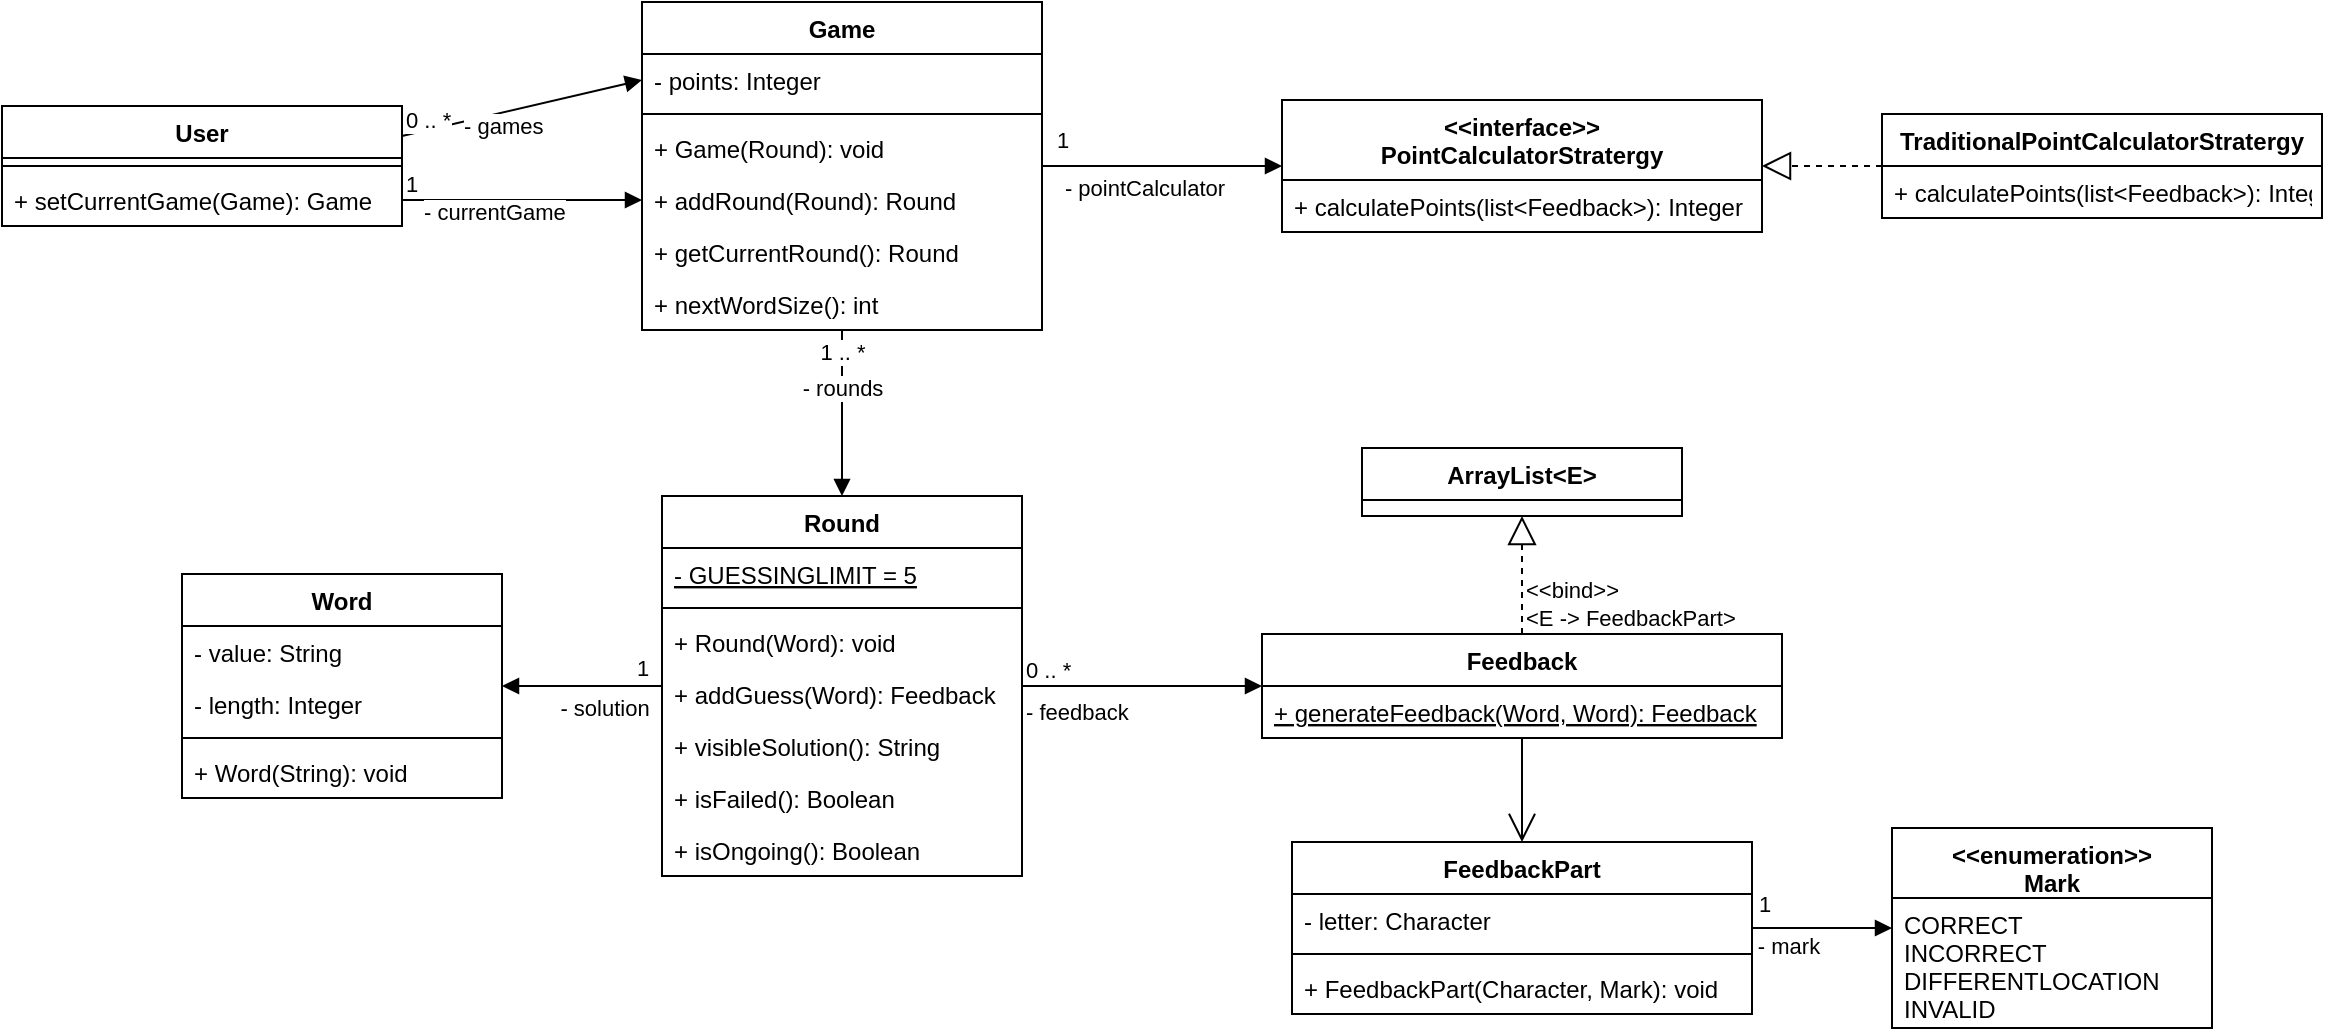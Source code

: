 <mxfile version="14.5.1" type="device"><diagram id="GTjg6YLodoZiWBxgCqOt" name="Pagina-1"><mxGraphModel dx="1773" dy="590" grid="1" gridSize="10" guides="1" tooltips="1" connect="1" arrows="1" fold="1" page="1" pageScale="1" pageWidth="827" pageHeight="1169" math="0" shadow="0"><root><mxCell id="0"/><mxCell id="1" parent="0"/><mxCell id="nvNsA21xe_IPYADWui1E-1" value="Word" style="swimlane;fontStyle=1;align=center;verticalAlign=top;childLayout=stackLayout;horizontal=1;startSize=26;horizontalStack=0;resizeParent=1;resizeParentMax=0;resizeLast=0;collapsible=1;marginBottom=0;" parent="1" vertex="1"><mxGeometry x="10" y="473" width="160" height="112" as="geometry"/></mxCell><mxCell id="nvNsA21xe_IPYADWui1E-2" value="- value: String" style="text;strokeColor=none;fillColor=none;align=left;verticalAlign=top;spacingLeft=4;spacingRight=4;overflow=hidden;rotatable=0;points=[[0,0.5],[1,0.5]];portConstraint=eastwest;" parent="nvNsA21xe_IPYADWui1E-1" vertex="1"><mxGeometry y="26" width="160" height="26" as="geometry"/></mxCell><mxCell id="nvNsA21xe_IPYADWui1E-5" value="- length: Integer" style="text;strokeColor=none;fillColor=none;align=left;verticalAlign=top;spacingLeft=4;spacingRight=4;overflow=hidden;rotatable=0;points=[[0,0.5],[1,0.5]];portConstraint=eastwest;" parent="nvNsA21xe_IPYADWui1E-1" vertex="1"><mxGeometry y="52" width="160" height="26" as="geometry"/></mxCell><mxCell id="nvNsA21xe_IPYADWui1E-3" value="" style="line;strokeWidth=1;fillColor=none;align=left;verticalAlign=middle;spacingTop=-1;spacingLeft=3;spacingRight=3;rotatable=0;labelPosition=right;points=[];portConstraint=eastwest;" parent="nvNsA21xe_IPYADWui1E-1" vertex="1"><mxGeometry y="78" width="160" height="8" as="geometry"/></mxCell><mxCell id="nvNsA21xe_IPYADWui1E-4" value="+ Word(String): void" style="text;strokeColor=none;fillColor=none;align=left;verticalAlign=top;spacingLeft=4;spacingRight=4;overflow=hidden;rotatable=0;points=[[0,0.5],[1,0.5]];portConstraint=eastwest;" parent="nvNsA21xe_IPYADWui1E-1" vertex="1"><mxGeometry y="86" width="160" height="26" as="geometry"/></mxCell><mxCell id="nvNsA21xe_IPYADWui1E-6" value="Game" style="swimlane;fontStyle=1;align=center;verticalAlign=top;childLayout=stackLayout;horizontal=1;startSize=26;horizontalStack=0;resizeParent=1;resizeParentMax=0;resizeLast=0;collapsible=1;marginBottom=0;" parent="1" vertex="1"><mxGeometry x="240" y="187" width="200" height="164" as="geometry"/></mxCell><mxCell id="nvNsA21xe_IPYADWui1E-7" value="- points: Integer" style="text;strokeColor=none;fillColor=none;align=left;verticalAlign=top;spacingLeft=4;spacingRight=4;overflow=hidden;rotatable=0;points=[[0,0.5],[1,0.5]];portConstraint=eastwest;" parent="nvNsA21xe_IPYADWui1E-6" vertex="1"><mxGeometry y="26" width="200" height="26" as="geometry"/></mxCell><mxCell id="nvNsA21xe_IPYADWui1E-8" value="" style="line;strokeWidth=1;fillColor=none;align=left;verticalAlign=middle;spacingTop=-1;spacingLeft=3;spacingRight=3;rotatable=0;labelPosition=right;points=[];portConstraint=eastwest;" parent="nvNsA21xe_IPYADWui1E-6" vertex="1"><mxGeometry y="52" width="200" height="8" as="geometry"/></mxCell><mxCell id="nvNsA21xe_IPYADWui1E-9" value="+ Game(Round): void" style="text;strokeColor=none;fillColor=none;align=left;verticalAlign=top;spacingLeft=4;spacingRight=4;overflow=hidden;rotatable=0;points=[[0,0.5],[1,0.5]];portConstraint=eastwest;" parent="nvNsA21xe_IPYADWui1E-6" vertex="1"><mxGeometry y="60" width="200" height="26" as="geometry"/></mxCell><mxCell id="nvNsA21xe_IPYADWui1E-91" value="+ addRound(Round): Round" style="text;strokeColor=none;fillColor=none;align=left;verticalAlign=top;spacingLeft=4;spacingRight=4;overflow=hidden;rotatable=0;points=[[0,0.5],[1,0.5]];portConstraint=eastwest;" parent="nvNsA21xe_IPYADWui1E-6" vertex="1"><mxGeometry y="86" width="200" height="26" as="geometry"/></mxCell><mxCell id="nvNsA21xe_IPYADWui1E-92" value="+ getCurrentRound(): Round" style="text;strokeColor=none;fillColor=none;align=left;verticalAlign=top;spacingLeft=4;spacingRight=4;overflow=hidden;rotatable=0;points=[[0,0.5],[1,0.5]];portConstraint=eastwest;" parent="nvNsA21xe_IPYADWui1E-6" vertex="1"><mxGeometry y="112" width="200" height="26" as="geometry"/></mxCell><mxCell id="Y-H58eoC2WSk97pd-YGE-1" value="+ nextWordSize(): int" style="text;strokeColor=none;fillColor=none;align=left;verticalAlign=top;spacingLeft=4;spacingRight=4;overflow=hidden;rotatable=0;points=[[0,0.5],[1,0.5]];portConstraint=eastwest;" vertex="1" parent="nvNsA21xe_IPYADWui1E-6"><mxGeometry y="138" width="200" height="26" as="geometry"/></mxCell><mxCell id="nvNsA21xe_IPYADWui1E-10" value="Round" style="swimlane;fontStyle=1;align=center;verticalAlign=top;childLayout=stackLayout;horizontal=1;startSize=26;horizontalStack=0;resizeParent=1;resizeParentMax=0;resizeLast=0;collapsible=1;marginBottom=0;" parent="1" vertex="1"><mxGeometry x="250" y="434" width="180" height="190" as="geometry"/></mxCell><mxCell id="nvNsA21xe_IPYADWui1E-28" value="- GUESSINGLIMIT = 5" style="text;strokeColor=none;fillColor=none;align=left;verticalAlign=top;spacingLeft=4;spacingRight=4;overflow=hidden;rotatable=0;points=[[0,0.5],[1,0.5]];portConstraint=eastwest;fontStyle=4" parent="nvNsA21xe_IPYADWui1E-10" vertex="1"><mxGeometry y="26" width="180" height="26" as="geometry"/></mxCell><mxCell id="nvNsA21xe_IPYADWui1E-12" value="" style="line;strokeWidth=1;fillColor=none;align=left;verticalAlign=middle;spacingTop=-1;spacingLeft=3;spacingRight=3;rotatable=0;labelPosition=right;points=[];portConstraint=eastwest;" parent="nvNsA21xe_IPYADWui1E-10" vertex="1"><mxGeometry y="52" width="180" height="8" as="geometry"/></mxCell><mxCell id="nvNsA21xe_IPYADWui1E-13" value="+ Round(Word): void" style="text;strokeColor=none;fillColor=none;align=left;verticalAlign=top;spacingLeft=4;spacingRight=4;overflow=hidden;rotatable=0;points=[[0,0.5],[1,0.5]];portConstraint=eastwest;" parent="nvNsA21xe_IPYADWui1E-10" vertex="1"><mxGeometry y="60" width="180" height="26" as="geometry"/></mxCell><mxCell id="nvNsA21xe_IPYADWui1E-83" value="+ addGuess(Word): Feedback" style="text;strokeColor=none;fillColor=none;align=left;verticalAlign=top;spacingLeft=4;spacingRight=4;overflow=hidden;rotatable=0;points=[[0,0.5],[1,0.5]];portConstraint=eastwest;" parent="nvNsA21xe_IPYADWui1E-10" vertex="1"><mxGeometry y="86" width="180" height="26" as="geometry"/></mxCell><mxCell id="nvNsA21xe_IPYADWui1E-95" value="+ visibleSolution(): String" style="text;strokeColor=none;fillColor=none;align=left;verticalAlign=top;spacingLeft=4;spacingRight=4;overflow=hidden;rotatable=0;points=[[0,0.5],[1,0.5]];portConstraint=eastwest;" parent="nvNsA21xe_IPYADWui1E-10" vertex="1"><mxGeometry y="112" width="180" height="26" as="geometry"/></mxCell><mxCell id="nvNsA21xe_IPYADWui1E-96" value="+ isFailed(): Boolean" style="text;strokeColor=none;fillColor=none;align=left;verticalAlign=top;spacingLeft=4;spacingRight=4;overflow=hidden;rotatable=0;points=[[0,0.5],[1,0.5]];portConstraint=eastwest;" parent="nvNsA21xe_IPYADWui1E-10" vertex="1"><mxGeometry y="138" width="180" height="26" as="geometry"/></mxCell><mxCell id="nvNsA21xe_IPYADWui1E-97" value="+ isOngoing(): Boolean" style="text;strokeColor=none;fillColor=none;align=left;verticalAlign=top;spacingLeft=4;spacingRight=4;overflow=hidden;rotatable=0;points=[[0,0.5],[1,0.5]];portConstraint=eastwest;" parent="nvNsA21xe_IPYADWui1E-10" vertex="1"><mxGeometry y="164" width="180" height="26" as="geometry"/></mxCell><mxCell id="nvNsA21xe_IPYADWui1E-18" value="" style="endArrow=block;endFill=1;endSize=6;html=1;" parent="1" source="nvNsA21xe_IPYADWui1E-6" target="nvNsA21xe_IPYADWui1E-10" edge="1"><mxGeometry width="160" relative="1" as="geometry"><mxPoint x="320" y="370" as="sourcePoint"/><mxPoint x="160" y="424" as="targetPoint"/></mxGeometry></mxCell><mxCell id="nvNsA21xe_IPYADWui1E-21" value="- rounds" style="edgeLabel;html=1;align=center;verticalAlign=middle;resizable=0;points=[];" parent="nvNsA21xe_IPYADWui1E-18" vertex="1" connectable="0"><mxGeometry x="-0.611" y="1" relative="1" as="geometry"><mxPoint x="-1" y="13" as="offset"/></mxGeometry></mxCell><mxCell id="nvNsA21xe_IPYADWui1E-22" value="1 .. *" style="edgeLabel;html=1;align=center;verticalAlign=middle;resizable=0;points=[];" parent="nvNsA21xe_IPYADWui1E-18" vertex="1" connectable="0"><mxGeometry x="-0.741" y="2" relative="1" as="geometry"><mxPoint x="-2" as="offset"/></mxGeometry></mxCell><mxCell id="nvNsA21xe_IPYADWui1E-19" value="" style="endArrow=block;endFill=1;endSize=6;html=1;" parent="1" source="nvNsA21xe_IPYADWui1E-10" target="nvNsA21xe_IPYADWui1E-1" edge="1"><mxGeometry width="160" relative="1" as="geometry"><mxPoint x="80" y="574" as="sourcePoint"/><mxPoint x="100" y="697" as="targetPoint"/><Array as="points"/></mxGeometry></mxCell><mxCell id="nvNsA21xe_IPYADWui1E-23" value="- solution" style="edgeLabel;html=1;align=center;verticalAlign=middle;resizable=0;points=[];" parent="nvNsA21xe_IPYADWui1E-19" vertex="1" connectable="0"><mxGeometry x="-0.409" relative="1" as="geometry"><mxPoint x="-6" y="11.15" as="offset"/></mxGeometry></mxCell><mxCell id="nvNsA21xe_IPYADWui1E-24" value="1" style="edgeLabel;html=1;align=center;verticalAlign=middle;resizable=0;points=[];" parent="nvNsA21xe_IPYADWui1E-19" vertex="1" connectable="0"><mxGeometry x="-0.622" y="1" relative="1" as="geometry"><mxPoint x="5" y="-10.0" as="offset"/></mxGeometry></mxCell><mxCell id="nvNsA21xe_IPYADWui1E-29" value="&lt;&lt;interface&gt;&gt;&#10;PointCalculatorStratergy" style="swimlane;fontStyle=1;align=center;verticalAlign=top;childLayout=stackLayout;horizontal=1;startSize=40;horizontalStack=0;resizeParent=1;resizeParentMax=0;resizeLast=0;collapsible=1;marginBottom=0;" parent="1" vertex="1"><mxGeometry x="560" y="236" width="240" height="66" as="geometry"/></mxCell><mxCell id="nvNsA21xe_IPYADWui1E-31" value="" style="line;strokeWidth=1;fillColor=none;align=left;verticalAlign=middle;spacingTop=-1;spacingLeft=3;spacingRight=3;rotatable=0;labelPosition=right;points=[];portConstraint=eastwest;" parent="nvNsA21xe_IPYADWui1E-29" vertex="1"><mxGeometry y="40" width="240" as="geometry"/></mxCell><mxCell id="nvNsA21xe_IPYADWui1E-32" value="+ calculatePoints(list&lt;Feedback&gt;): Integer" style="text;strokeColor=none;fillColor=none;align=left;verticalAlign=top;spacingLeft=4;spacingRight=4;overflow=hidden;rotatable=0;points=[[0,0.5],[1,0.5]];portConstraint=eastwest;" parent="nvNsA21xe_IPYADWui1E-29" vertex="1"><mxGeometry y="40" width="240" height="26" as="geometry"/></mxCell><mxCell id="nvNsA21xe_IPYADWui1E-34" value="" style="endArrow=block;dashed=1;endFill=0;endSize=12;html=1;" parent="1" source="nvNsA21xe_IPYADWui1E-35" target="nvNsA21xe_IPYADWui1E-29" edge="1"><mxGeometry width="160" relative="1" as="geometry"><mxPoint x="380" y="386" as="sourcePoint"/><mxPoint x="540" y="386" as="targetPoint"/></mxGeometry></mxCell><mxCell id="nvNsA21xe_IPYADWui1E-35" value="TraditionalPointCalculatorStratergy" style="swimlane;fontStyle=1;align=center;verticalAlign=top;childLayout=stackLayout;horizontal=1;startSize=26;horizontalStack=0;resizeParent=1;resizeParentMax=0;resizeLast=0;collapsible=1;marginBottom=0;" parent="1" vertex="1"><mxGeometry x="860" y="243" width="220" height="52" as="geometry"/></mxCell><mxCell id="nvNsA21xe_IPYADWui1E-39" value="+ calculatePoints(list&lt;Feedback&gt;): Integer" style="text;strokeColor=none;fillColor=none;align=left;verticalAlign=top;spacingLeft=4;spacingRight=4;overflow=hidden;rotatable=0;points=[[0,0.5],[1,0.5]];portConstraint=eastwest;" parent="nvNsA21xe_IPYADWui1E-35" vertex="1"><mxGeometry y="26" width="220" height="26" as="geometry"/></mxCell><mxCell id="nvNsA21xe_IPYADWui1E-40" value="- pointCalculator" style="endArrow=block;endFill=1;endSize=6;html=1;" parent="1" source="nvNsA21xe_IPYADWui1E-6" target="nvNsA21xe_IPYADWui1E-29" edge="1"><mxGeometry x="-0.167" y="-11" width="160" relative="1" as="geometry"><mxPoint x="444" y="269" as="sourcePoint"/><mxPoint x="564" y="269" as="targetPoint"/><mxPoint x="1" as="offset"/></mxGeometry></mxCell><mxCell id="nvNsA21xe_IPYADWui1E-41" value="1" style="edgeLabel;html=1;align=center;verticalAlign=middle;resizable=0;points=[];" parent="nvNsA21xe_IPYADWui1E-40" vertex="1" connectable="0"><mxGeometry x="-0.762" y="-1" relative="1" as="geometry"><mxPoint x="-5" y="-14" as="offset"/></mxGeometry></mxCell><mxCell id="nvNsA21xe_IPYADWui1E-46" value="&lt;&lt;enumeration&gt;&gt;&#10;Mark" style="swimlane;fontStyle=1;align=center;verticalAlign=top;childLayout=stackLayout;horizontal=1;startSize=35;horizontalStack=0;resizeParent=1;resizeParentMax=0;resizeLast=0;collapsible=1;marginBottom=0;" parent="1" vertex="1"><mxGeometry x="865" y="600" width="160" height="100" as="geometry"/></mxCell><mxCell id="nvNsA21xe_IPYADWui1E-49" value="CORRECT&#10;INCORRECT&#10;DIFFERENTLOCATION&#10;INVALID" style="text;strokeColor=none;fillColor=none;align=left;verticalAlign=top;spacingLeft=4;spacingRight=4;overflow=hidden;rotatable=0;points=[[0,0.5],[1,0.5]];portConstraint=eastwest;" parent="nvNsA21xe_IPYADWui1E-46" vertex="1"><mxGeometry y="35" width="160" height="65" as="geometry"/></mxCell><mxCell id="nvNsA21xe_IPYADWui1E-51" value="FeedbackPart" style="swimlane;fontStyle=1;align=center;verticalAlign=top;childLayout=stackLayout;horizontal=1;startSize=26;horizontalStack=0;resizeParent=1;resizeParentMax=0;resizeLast=0;collapsible=1;marginBottom=0;" parent="1" vertex="1"><mxGeometry x="565" y="607" width="230" height="86" as="geometry"/></mxCell><mxCell id="nvNsA21xe_IPYADWui1E-52" value="- letter: Character" style="text;strokeColor=none;fillColor=none;align=left;verticalAlign=top;spacingLeft=4;spacingRight=4;overflow=hidden;rotatable=0;points=[[0,0.5],[1,0.5]];portConstraint=eastwest;" parent="nvNsA21xe_IPYADWui1E-51" vertex="1"><mxGeometry y="26" width="230" height="26" as="geometry"/></mxCell><mxCell id="nvNsA21xe_IPYADWui1E-53" value="" style="line;strokeWidth=1;fillColor=none;align=left;verticalAlign=middle;spacingTop=-1;spacingLeft=3;spacingRight=3;rotatable=0;labelPosition=right;points=[];portConstraint=eastwest;" parent="nvNsA21xe_IPYADWui1E-51" vertex="1"><mxGeometry y="52" width="230" height="8" as="geometry"/></mxCell><mxCell id="nvNsA21xe_IPYADWui1E-66" value="+ FeedbackPart(Character, Mark): void" style="text;strokeColor=none;fillColor=none;align=left;verticalAlign=top;spacingLeft=4;spacingRight=4;overflow=hidden;rotatable=0;points=[[0,0.5],[1,0.5]];portConstraint=eastwest;" parent="nvNsA21xe_IPYADWui1E-51" vertex="1"><mxGeometry y="60" width="230" height="26" as="geometry"/></mxCell><mxCell id="nvNsA21xe_IPYADWui1E-63" value="" style="endArrow=block;endFill=1;endSize=6;html=1;" parent="1" source="nvNsA21xe_IPYADWui1E-51" target="nvNsA21xe_IPYADWui1E-46" edge="1"><mxGeometry width="160" relative="1" as="geometry"><mxPoint x="605" y="727" as="sourcePoint"/><mxPoint x="765" y="727" as="targetPoint"/></mxGeometry></mxCell><mxCell id="nvNsA21xe_IPYADWui1E-64" value="- mark" style="edgeLabel;html=1;align=center;verticalAlign=middle;resizable=0;points=[];" parent="nvNsA21xe_IPYADWui1E-63" vertex="1" connectable="0"><mxGeometry x="-0.475" y="-2" relative="1" as="geometry"><mxPoint x="-1" y="7" as="offset"/></mxGeometry></mxCell><mxCell id="nvNsA21xe_IPYADWui1E-65" value="1" style="edgeLabel;html=1;align=center;verticalAlign=middle;resizable=0;points=[];" parent="nvNsA21xe_IPYADWui1E-63" vertex="1" connectable="0"><mxGeometry x="-0.157" relative="1" as="geometry"><mxPoint x="-24" y="-12" as="offset"/></mxGeometry></mxCell><mxCell id="nvNsA21xe_IPYADWui1E-67" value="" style="endArrow=open;endFill=1;endSize=12;html=1;" parent="1" source="nvNsA21xe_IPYADWui1E-74" target="nvNsA21xe_IPYADWui1E-51" edge="1"><mxGeometry width="160" relative="1" as="geometry"><mxPoint x="50" y="759" as="sourcePoint"/><mxPoint x="210" y="759" as="targetPoint"/></mxGeometry></mxCell><mxCell id="nvNsA21xe_IPYADWui1E-70" value="ArrayList&lt;E&gt;" style="swimlane;fontStyle=1;align=center;verticalAlign=top;childLayout=stackLayout;horizontal=1;startSize=26;horizontalStack=0;resizeParent=1;resizeParentMax=0;resizeLast=0;collapsible=1;marginBottom=0;" parent="1" vertex="1"><mxGeometry x="600" y="410" width="160" height="34" as="geometry"/></mxCell><mxCell id="nvNsA21xe_IPYADWui1E-74" value="Feedback" style="swimlane;fontStyle=1;align=center;verticalAlign=top;childLayout=stackLayout;horizontal=1;startSize=26;horizontalStack=0;resizeParent=1;resizeParentMax=0;resizeLast=0;collapsible=1;marginBottom=0;" parent="1" vertex="1"><mxGeometry x="550" y="503" width="260" height="52" as="geometry"/></mxCell><mxCell id="uDPC3obLsnUhrgQTQoiA-1" value="+ generateFeedback(Word, Word): Feedback" style="text;strokeColor=none;fillColor=none;align=left;verticalAlign=top;spacingLeft=4;spacingRight=4;overflow=hidden;rotatable=0;points=[[0,0.5],[1,0.5]];portConstraint=eastwest;fontStyle=4" parent="nvNsA21xe_IPYADWui1E-74" vertex="1"><mxGeometry y="26" width="260" height="26" as="geometry"/></mxCell><mxCell id="nvNsA21xe_IPYADWui1E-78" value="" style="endArrow=block;dashed=1;endFill=0;endSize=12;html=1;" parent="1" source="nvNsA21xe_IPYADWui1E-74" target="nvNsA21xe_IPYADWui1E-70" edge="1"><mxGeometry width="160" relative="1" as="geometry"><mxPoint x="540" y="459" as="sourcePoint"/><mxPoint x="700" y="459" as="targetPoint"/></mxGeometry></mxCell><mxCell id="nvNsA21xe_IPYADWui1E-79" value="&amp;lt;&amp;lt;bind&amp;gt;&amp;gt;&lt;br&gt;&lt;div&gt;&amp;lt;E -&amp;gt; FeedbackPart&amp;gt;&lt;/div&gt;" style="edgeLabel;html=1;align=left;verticalAlign=middle;resizable=0;points=[];" parent="nvNsA21xe_IPYADWui1E-78" vertex="1" connectable="0"><mxGeometry x="-0.044" y="-1" relative="1" as="geometry"><mxPoint x="-1" y="13" as="offset"/></mxGeometry></mxCell><mxCell id="nvNsA21xe_IPYADWui1E-81" value="- feedback" style="endArrow=block;endFill=1;html=1;align=left;verticalAlign=top;" parent="1" source="nvNsA21xe_IPYADWui1E-10" target="nvNsA21xe_IPYADWui1E-74" edge="1"><mxGeometry x="-1" relative="1" as="geometry"><mxPoint x="20" y="820" as="sourcePoint"/><mxPoint x="180" y="820" as="targetPoint"/></mxGeometry></mxCell><mxCell id="nvNsA21xe_IPYADWui1E-82" value="0 .. *" style="edgeLabel;resizable=0;html=1;align=left;verticalAlign=bottom;" parent="nvNsA21xe_IPYADWui1E-81" connectable="0" vertex="1"><mxGeometry x="-1" relative="1" as="geometry"/></mxCell><mxCell id="nvNsA21xe_IPYADWui1E-84" value="User" style="swimlane;fontStyle=1;align=center;verticalAlign=top;childLayout=stackLayout;horizontal=1;startSize=26;horizontalStack=0;resizeParent=1;resizeParentMax=0;resizeLast=0;collapsible=1;marginBottom=0;" parent="1" vertex="1"><mxGeometry x="-80" y="239" width="200" height="60" as="geometry"/></mxCell><mxCell id="nvNsA21xe_IPYADWui1E-86" value="" style="line;strokeWidth=1;fillColor=none;align=left;verticalAlign=middle;spacingTop=-1;spacingLeft=3;spacingRight=3;rotatable=0;labelPosition=right;points=[];portConstraint=eastwest;" parent="nvNsA21xe_IPYADWui1E-84" vertex="1"><mxGeometry y="26" width="200" height="8" as="geometry"/></mxCell><mxCell id="nvNsA21xe_IPYADWui1E-87" value="+ setCurrentGame(Game): Game" style="text;strokeColor=none;fillColor=none;align=left;verticalAlign=top;spacingLeft=4;spacingRight=4;overflow=hidden;rotatable=0;points=[[0,0.5],[1,0.5]];portConstraint=eastwest;" parent="nvNsA21xe_IPYADWui1E-84" vertex="1"><mxGeometry y="34" width="200" height="26" as="geometry"/></mxCell><mxCell id="nvNsA21xe_IPYADWui1E-88" value="- games" style="endArrow=block;endFill=1;html=1;align=left;verticalAlign=top;exitX=1;exitY=0.25;exitDx=0;exitDy=0;entryX=0;entryY=0.5;entryDx=0;entryDy=0;" parent="1" source="nvNsA21xe_IPYADWui1E-84" target="nvNsA21xe_IPYADWui1E-7" edge="1"><mxGeometry x="-0.477" y="11" relative="1" as="geometry"><mxPoint x="-30" y="360" as="sourcePoint"/><mxPoint x="130" y="360" as="targetPoint"/><mxPoint as="offset"/></mxGeometry></mxCell><mxCell id="nvNsA21xe_IPYADWui1E-89" value="0 .. *" style="edgeLabel;resizable=0;html=1;align=left;verticalAlign=bottom;" parent="nvNsA21xe_IPYADWui1E-88" connectable="0" vertex="1"><mxGeometry x="-1" relative="1" as="geometry"/></mxCell><mxCell id="nvNsA21xe_IPYADWui1E-93" value="- currentGame" style="endArrow=block;endFill=1;html=1;align=left;verticalAlign=top;entryX=0;entryY=0.5;entryDx=0;entryDy=0;exitX=1;exitY=0.5;exitDx=0;exitDy=0;" parent="1" source="nvNsA21xe_IPYADWui1E-87" target="nvNsA21xe_IPYADWui1E-91" edge="1"><mxGeometry x="-0.846" y="7" relative="1" as="geometry"><mxPoint x="40" y="400" as="sourcePoint"/><mxPoint x="200" y="400" as="targetPoint"/><mxPoint as="offset"/></mxGeometry></mxCell><mxCell id="nvNsA21xe_IPYADWui1E-94" value="1" style="edgeLabel;resizable=0;html=1;align=left;verticalAlign=bottom;" parent="nvNsA21xe_IPYADWui1E-93" connectable="0" vertex="1"><mxGeometry x="-1" relative="1" as="geometry"/></mxCell></root></mxGraphModel></diagram></mxfile>